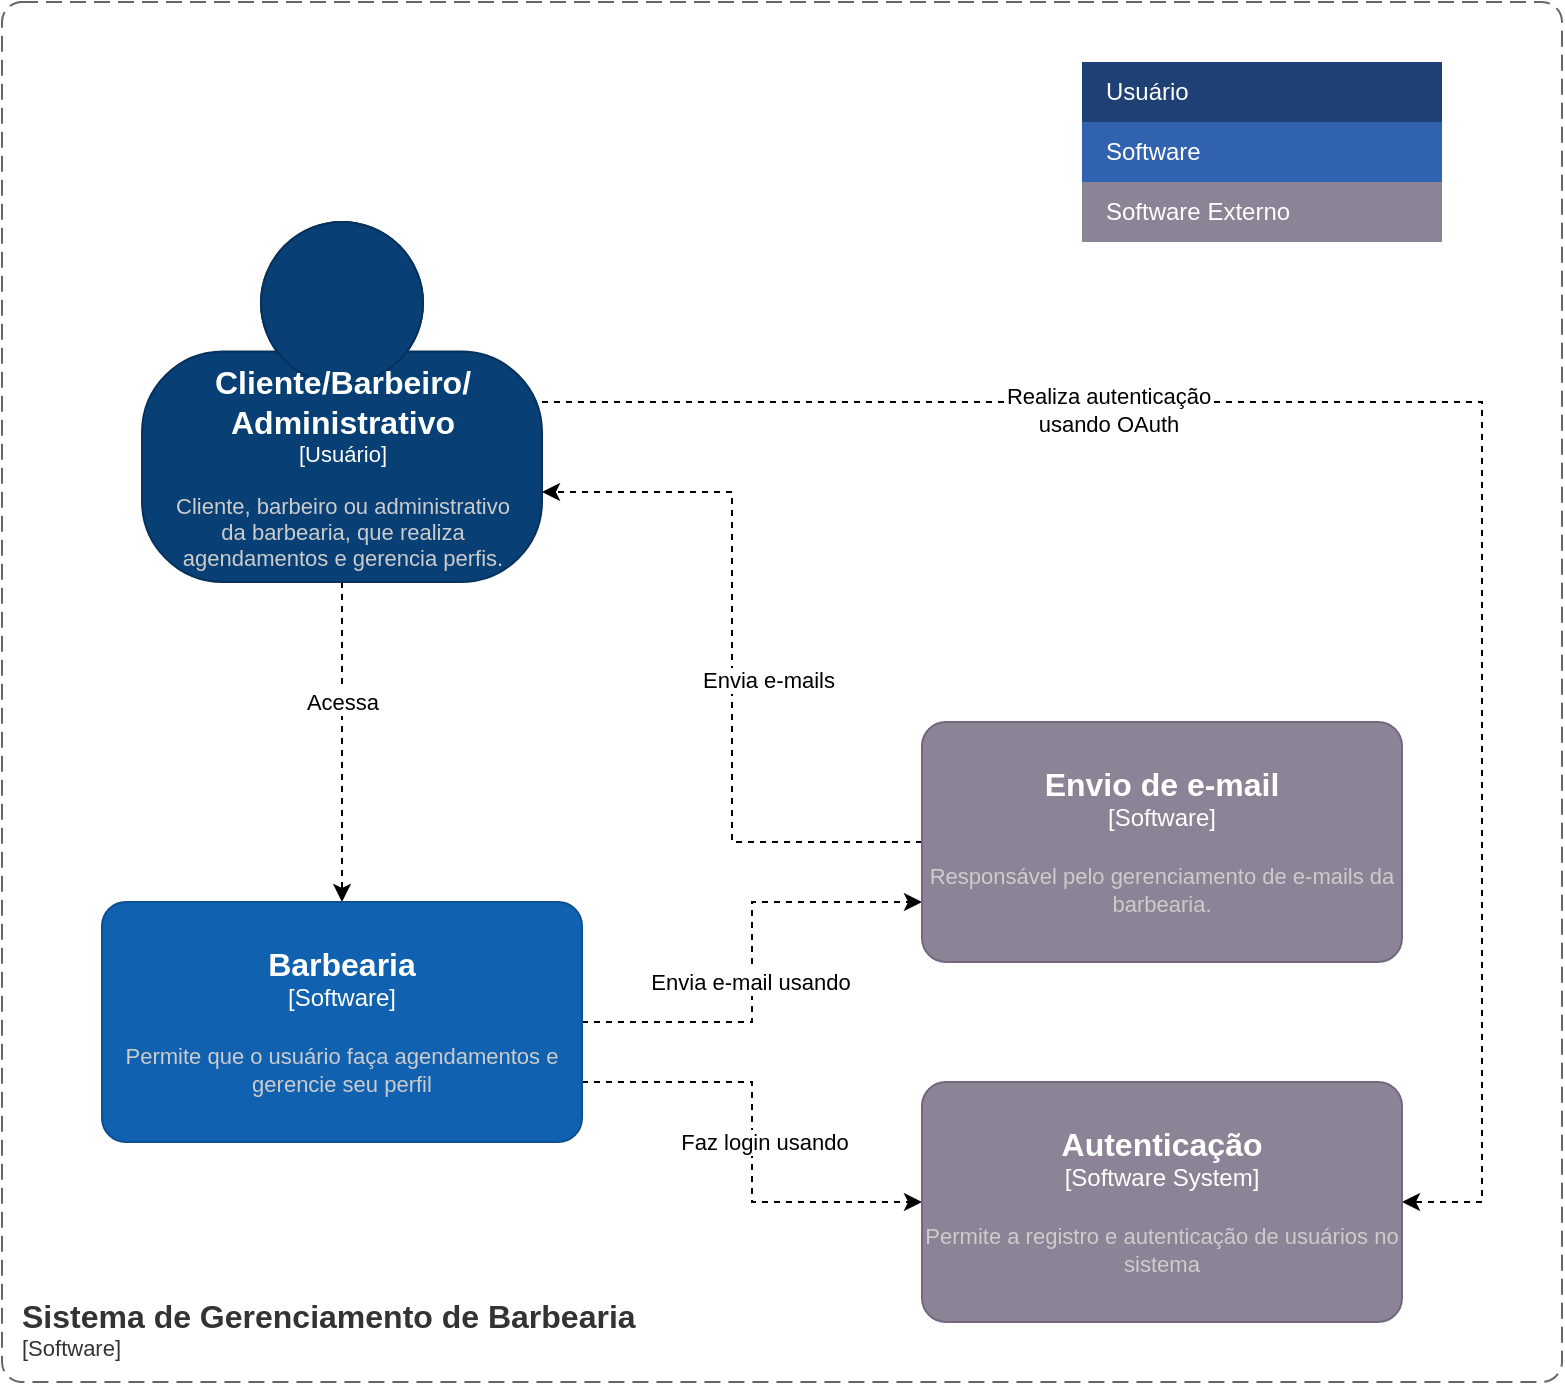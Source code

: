 <mxfile version="20.0.2" type="github" pages="2">
  <diagram id="SJYq0vRGyTxBW15Ig3tl" name="Page-1">
    <mxGraphModel dx="1303" dy="727" grid="1" gridSize="10" guides="1" tooltips="1" connect="1" arrows="1" fold="1" page="1" pageScale="1" pageWidth="827" pageHeight="1169" math="0" shadow="0">
      <root>
        <mxCell id="0" />
        <mxCell id="1" parent="0" />
        <mxCell id="z2qHH6NKSAuSoA0FN9pO-17" style="edgeStyle=orthogonalEdgeStyle;rounded=0;orthogonalLoop=1;jettySize=auto;html=1;entryX=1;entryY=0.5;entryDx=0;entryDy=0;entryPerimeter=0;strokeColor=default;dashed=1;" edge="1" parent="1" source="z2qHH6NKSAuSoA0FN9pO-1" target="z2qHH6NKSAuSoA0FN9pO-13">
          <mxGeometry relative="1" as="geometry">
            <Array as="points">
              <mxPoint x="780" y="470" />
              <mxPoint x="780" y="870" />
            </Array>
          </mxGeometry>
        </mxCell>
        <mxCell id="z2qHH6NKSAuSoA0FN9pO-31" style="edgeStyle=orthogonalEdgeStyle;rounded=0;orthogonalLoop=1;jettySize=auto;html=1;dashed=1;" edge="1" parent="1" source="z2qHH6NKSAuSoA0FN9pO-1" target="z2qHH6NKSAuSoA0FN9pO-2">
          <mxGeometry relative="1" as="geometry" />
        </mxCell>
        <mxCell id="z2qHH6NKSAuSoA0FN9pO-32" value="Acessa" style="edgeLabel;html=1;align=center;verticalAlign=middle;resizable=0;points=[];" vertex="1" connectable="0" parent="z2qHH6NKSAuSoA0FN9pO-31">
          <mxGeometry x="-0.254" relative="1" as="geometry">
            <mxPoint as="offset" />
          </mxGeometry>
        </mxCell>
        <object placeholders="1" c4Name="Cliente/Barbeiro/&#xa;Administrativo" c4Type="Usuário" c4Description="Cliente, barbeiro ou administrativo &#xa;da barbearia, que realiza&#xa; agendamentos e gerencia perfis." label="&lt;font style=&quot;font-size: 16px&quot;&gt;&lt;b&gt;%c4Name%&lt;/b&gt;&lt;/font&gt;&lt;div&gt;[%c4Type%]&lt;/div&gt;&lt;br&gt;&lt;div&gt;&lt;font style=&quot;font-size: 11px&quot;&gt;&lt;font color=&quot;#cccccc&quot;&gt;%c4Description%&lt;/font&gt;&lt;/div&gt;" id="z2qHH6NKSAuSoA0FN9pO-1">
          <mxCell style="html=1;fontSize=11;dashed=0;whitespace=wrap;fillColor=#083F75;strokeColor=#06315C;fontColor=#ffffff;shape=mxgraph.c4.person2;align=center;metaEdit=1;points=[[0.5,0,0],[1,0.5,0],[1,0.75,0],[0.75,1,0],[0.5,1,0],[0.25,1,0],[0,0.75,0],[0,0.5,0]];resizable=0;" vertex="1" parent="1">
            <mxGeometry x="110" y="380" width="200" height="180" as="geometry" />
          </mxCell>
        </object>
        <mxCell id="z2qHH6NKSAuSoA0FN9pO-26" style="edgeStyle=orthogonalEdgeStyle;rounded=0;orthogonalLoop=1;jettySize=auto;html=1;entryX=0;entryY=0.75;entryDx=0;entryDy=0;entryPerimeter=0;dashed=1;" edge="1" parent="1" source="z2qHH6NKSAuSoA0FN9pO-2" target="z2qHH6NKSAuSoA0FN9pO-3">
          <mxGeometry relative="1" as="geometry" />
        </mxCell>
        <mxCell id="z2qHH6NKSAuSoA0FN9pO-27" value="Envia e-mail usando" style="edgeLabel;html=1;align=center;verticalAlign=middle;resizable=0;points=[];" vertex="1" connectable="0" parent="z2qHH6NKSAuSoA0FN9pO-26">
          <mxGeometry x="-0.273" y="-1" relative="1" as="geometry">
            <mxPoint y="-21" as="offset" />
          </mxGeometry>
        </mxCell>
        <mxCell id="z2qHH6NKSAuSoA0FN9pO-29" style="edgeStyle=orthogonalEdgeStyle;rounded=0;orthogonalLoop=1;jettySize=auto;html=1;exitX=1;exitY=0.75;exitDx=0;exitDy=0;exitPerimeter=0;entryX=0;entryY=0.5;entryDx=0;entryDy=0;entryPerimeter=0;dashed=1;" edge="1" parent="1" source="z2qHH6NKSAuSoA0FN9pO-2" target="z2qHH6NKSAuSoA0FN9pO-13">
          <mxGeometry relative="1" as="geometry" />
        </mxCell>
        <mxCell id="z2qHH6NKSAuSoA0FN9pO-30" value="Faz login usando" style="edgeLabel;html=1;align=center;verticalAlign=middle;resizable=0;points=[];" vertex="1" connectable="0" parent="z2qHH6NKSAuSoA0FN9pO-29">
          <mxGeometry x="0.307" y="4" relative="1" as="geometry">
            <mxPoint y="-26" as="offset" />
          </mxGeometry>
        </mxCell>
        <object placeholders="1" c4Name="Barbearia" c4Type="Software" c4Description="Permite que o usuário faça agendamentos e gerencie seu perfil" label="&lt;font style=&quot;font-size: 16px&quot;&gt;&lt;b&gt;%c4Name%&lt;/b&gt;&lt;/font&gt;&lt;div&gt;[%c4Type%]&lt;/div&gt;&lt;br&gt;&lt;div&gt;&lt;font style=&quot;font-size: 11px&quot;&gt;&lt;font color=&quot;#cccccc&quot;&gt;%c4Description%&lt;/font&gt;&lt;/div&gt;" id="z2qHH6NKSAuSoA0FN9pO-2">
          <mxCell style="rounded=1;whiteSpace=wrap;html=1;labelBackgroundColor=none;fillColor=#1061B0;fontColor=#ffffff;align=center;arcSize=10;strokeColor=#0D5091;metaEdit=1;resizable=0;points=[[0.25,0,0],[0.5,0,0],[0.75,0,0],[1,0.25,0],[1,0.5,0],[1,0.75,0],[0.75,1,0],[0.5,1,0],[0.25,1,0],[0,0.75,0],[0,0.5,0],[0,0.25,0]];" vertex="1" parent="1">
            <mxGeometry x="90" y="720" width="240" height="120" as="geometry" />
          </mxCell>
        </object>
        <mxCell id="z2qHH6NKSAuSoA0FN9pO-21" style="edgeStyle=orthogonalEdgeStyle;rounded=0;orthogonalLoop=1;jettySize=auto;html=1;entryX=1;entryY=0.75;entryDx=0;entryDy=0;entryPerimeter=0;dashed=1;" edge="1" parent="1" source="z2qHH6NKSAuSoA0FN9pO-3" target="z2qHH6NKSAuSoA0FN9pO-1">
          <mxGeometry relative="1" as="geometry" />
        </mxCell>
        <object placeholders="1" c4Name="Envio de e-mail" c4Type="Software" c4Description="Responsável pelo gerenciamento de e-mails da barbearia." label="&lt;font style=&quot;font-size: 16px&quot;&gt;&lt;b&gt;%c4Name%&lt;/b&gt;&lt;/font&gt;&lt;div&gt;[%c4Type%]&lt;/div&gt;&lt;br&gt;&lt;div&gt;&lt;font style=&quot;font-size: 11px&quot;&gt;&lt;font color=&quot;#cccccc&quot;&gt;%c4Description%&lt;/font&gt;&lt;/div&gt;" id="z2qHH6NKSAuSoA0FN9pO-3">
          <mxCell style="rounded=1;whiteSpace=wrap;html=1;labelBackgroundColor=none;fillColor=#8C8496;fontColor=#ffffff;align=center;arcSize=10;strokeColor=#736782;metaEdit=1;resizable=0;points=[[0.25,0,0],[0.5,0,0],[0.75,0,0],[1,0.25,0],[1,0.5,0],[1,0.75,0],[0.75,1,0],[0.5,1,0],[0.25,1,0],[0,0.75,0],[0,0.5,0],[0,0.25,0]];" vertex="1" parent="1">
            <mxGeometry x="500" y="630" width="240" height="120" as="geometry" />
          </mxCell>
        </object>
        <mxCell id="z2qHH6NKSAuSoA0FN9pO-6" value="" style="shape=table;html=1;whiteSpace=wrap;startSize=0;container=1;collapsible=0;childLayout=tableLayout;fillColor=none;align=left;spacingLeft=10;strokeColor=none;rounded=1;arcSize=11;fontColor=#FFFFFF;resizable=0;points=[[0.25,0,0],[0.5,0,0],[0.75,0,0],[1,0.25,0],[1,0.5,0],[1,0.75,0],[0.75,1,0],[0.5,1,0],[0.25,1,0],[0,0.75,0],[0,0.5,0],[0,0.25,0]];" vertex="1" parent="1">
          <mxGeometry x="580" y="300" width="180" height="90" as="geometry" />
        </mxCell>
        <mxCell id="z2qHH6NKSAuSoA0FN9pO-7" value="Usuário" style="shape=partialRectangle;html=1;whiteSpace=wrap;connectable=0;fillColor=#1E4074;top=0;left=0;bottom=0;right=0;overflow=hidden;pointerEvents=1;align=left;spacingLeft=10;strokeColor=none;fontColor=#FFFFFF;" vertex="1" parent="z2qHH6NKSAuSoA0FN9pO-6">
          <mxGeometry width="180" height="30" as="geometry" />
        </mxCell>
        <mxCell id="z2qHH6NKSAuSoA0FN9pO-8" value="Software" style="shape=partialRectangle;html=1;whiteSpace=wrap;connectable=0;fillColor=#3162AF;top=0;left=0;bottom=0;right=0;overflow=hidden;pointerEvents=1;align=left;spacingLeft=10;fontColor=#FFFFFF;" vertex="1" parent="z2qHH6NKSAuSoA0FN9pO-6">
          <mxGeometry y="30" width="180" height="30" as="geometry" />
        </mxCell>
        <mxCell id="z2qHH6NKSAuSoA0FN9pO-12" value="Software Externo" style="shape=partialRectangle;html=1;whiteSpace=wrap;connectable=0;fillColor=#8B8496;top=0;left=0;bottom=0;right=0;overflow=hidden;pointerEvents=1;align=left;spacingLeft=10;fontColor=#FFFFFF;" vertex="1" parent="z2qHH6NKSAuSoA0FN9pO-6">
          <mxGeometry y="60" width="180" height="30" as="geometry" />
        </mxCell>
        <object placeholders="1" c4Name="Autenticação" c4Type="Software System" c4Description="Permite a registro e autenticação de usuários no sistema" label="&lt;font style=&quot;font-size: 16px&quot;&gt;&lt;b&gt;%c4Name%&lt;/b&gt;&lt;/font&gt;&lt;div&gt;[%c4Type%]&lt;/div&gt;&lt;br&gt;&lt;div&gt;&lt;font style=&quot;font-size: 11px&quot;&gt;&lt;font color=&quot;#cccccc&quot;&gt;%c4Description%&lt;/font&gt;&lt;/div&gt;" id="z2qHH6NKSAuSoA0FN9pO-13">
          <mxCell style="rounded=1;whiteSpace=wrap;html=1;labelBackgroundColor=none;fillColor=#8C8496;fontColor=#ffffff;align=center;arcSize=10;strokeColor=#736782;metaEdit=1;resizable=0;points=[[0.25,0,0],[0.5,0,0],[0.75,0,0],[1,0.25,0],[1,0.5,0],[1,0.75,0],[0.75,1,0],[0.5,1,0],[0.25,1,0],[0,0.75,0],[0,0.5,0],[0,0.25,0]];" vertex="1" parent="1">
            <mxGeometry x="500" y="810" width="240" height="120" as="geometry" />
          </mxCell>
        </object>
        <mxCell id="z2qHH6NKSAuSoA0FN9pO-18" value="Realiza autenticação &lt;br&gt;usando OAuth" style="edgeLabel;html=1;align=center;verticalAlign=middle;resizable=0;points=[];" vertex="1" connectable="0" parent="1">
          <mxGeometry x="630" y="449.997" as="geometry">
            <mxPoint x="-37" y="24" as="offset" />
          </mxGeometry>
        </mxCell>
        <mxCell id="z2qHH6NKSAuSoA0FN9pO-23" value="Envia e-mails" style="edgeLabel;html=1;align=center;verticalAlign=middle;resizable=0;points=[];" vertex="1" connectable="0" parent="1">
          <mxGeometry x="460" y="584.997" as="geometry">
            <mxPoint x="-37" y="24" as="offset" />
          </mxGeometry>
        </mxCell>
        <object placeholders="1" c4Name="Sistema de Gerenciamento de Barbearia" c4Type="SystemScopeBoundary" c4Application="Software" label="&lt;font style=&quot;font-size: 16px&quot;&gt;&lt;b&gt;&lt;div style=&quot;text-align: left&quot;&gt;%c4Name%&lt;/div&gt;&lt;/b&gt;&lt;/font&gt;&lt;div style=&quot;text-align: left&quot;&gt;[%c4Application%]&lt;/div&gt;" id="L4oWX0LYFZDwlofV5rDA-1">
          <mxCell style="rounded=1;fontSize=11;whiteSpace=wrap;html=1;dashed=1;arcSize=20;fillColor=none;strokeColor=#666666;fontColor=#333333;labelBackgroundColor=none;align=left;verticalAlign=bottom;labelBorderColor=none;spacingTop=0;spacing=10;dashPattern=8 4;metaEdit=1;rotatable=0;perimeter=rectanglePerimeter;noLabel=0;labelPadding=0;allowArrows=0;connectable=0;expand=0;recursiveResize=0;editable=1;pointerEvents=0;absoluteArcSize=1;points=[[0.25,0,0],[0.5,0,0],[0.75,0,0],[1,0.25,0],[1,0.5,0],[1,0.75,0],[0.75,1,0],[0.5,1,0],[0.25,1,0],[0,0.75,0],[0,0.5,0],[0,0.25,0]];" vertex="1" parent="1">
            <mxGeometry x="40" y="270" width="780" height="690" as="geometry" />
          </mxCell>
        </object>
      </root>
    </mxGraphModel>
  </diagram>
  <diagram id="psk5ZqPssRawnK8HR1L4" name="Page-2">
    <mxGraphModel dx="1422" dy="793" grid="1" gridSize="10" guides="1" tooltips="1" connect="1" arrows="1" fold="1" page="1" pageScale="1" pageWidth="827" pageHeight="1169" math="0" shadow="0">
      <root>
        <mxCell id="0" />
        <mxCell id="1" parent="0" />
        <object placeholders="1" c4Name="Barbearia" c4Type="SystemScopeBoundary" c4Application="Software" label="&lt;font style=&quot;font-size: 16px&quot;&gt;&lt;b&gt;&lt;div style=&quot;text-align: left&quot;&gt;%c4Name%&lt;/div&gt;&lt;/b&gt;&lt;/font&gt;&lt;div style=&quot;text-align: left&quot;&gt;[%c4Application%]&lt;/div&gt;" id="kS4--aI0hWjQyFnb4FVj-1">
          <mxCell style="rounded=1;fontSize=11;whiteSpace=wrap;html=1;dashed=1;arcSize=20;fillColor=none;strokeColor=#666666;fontColor=#333333;labelBackgroundColor=none;align=left;verticalAlign=bottom;labelBorderColor=none;spacingTop=0;spacing=10;dashPattern=8 4;metaEdit=1;rotatable=0;perimeter=rectanglePerimeter;noLabel=0;labelPadding=0;allowArrows=0;connectable=0;expand=0;recursiveResize=0;editable=1;pointerEvents=0;absoluteArcSize=1;points=[[0.25,0,0],[0.5,0,0],[0.75,0,0],[1,0.25,0],[1,0.5,0],[1,0.75,0],[0.75,1,0],[0.5,1,0],[0.25,1,0],[0,0.75,0],[0,0.5,0],[0,0.25,0]];" vertex="1" parent="1">
            <mxGeometry x="40" y="420" width="610" height="450" as="geometry" />
          </mxCell>
        </object>
        <object placeholders="1" c4Name="Envio de e-mail" c4Type="Software" c4Description="Responsável pelo gerenciamento de e-mails da barbearia." label="&lt;font style=&quot;font-size: 16px&quot;&gt;&lt;b&gt;%c4Name%&lt;/b&gt;&lt;/font&gt;&lt;div&gt;[%c4Type%]&lt;/div&gt;&lt;br&gt;&lt;div&gt;&lt;font style=&quot;font-size: 11px&quot;&gt;&lt;font color=&quot;#cccccc&quot;&gt;%c4Description%&lt;/font&gt;&lt;/div&gt;" id="M_sNcbHjkidYX5QA2_2u-1">
          <mxCell style="rounded=1;whiteSpace=wrap;html=1;labelBackgroundColor=none;fillColor=#8C8496;fontColor=#ffffff;align=center;arcSize=10;strokeColor=#736782;metaEdit=1;resizable=0;points=[[0.25,0,0],[0.5,0,0],[0.75,0,0],[1,0.25,0],[1,0.5,0],[1,0.75,0],[0.75,1,0],[0.5,1,0],[0.25,1,0],[0,0.75,0],[0,0.5,0],[0,0.25,0]];" vertex="1" parent="1">
            <mxGeometry x="700" y="460" width="240" height="120" as="geometry" />
          </mxCell>
        </object>
        <object placeholders="1" c4Name="Autenticação" c4Type="Software System" c4Description="Permite a registro e autenticação de usuários no sistema" label="&lt;font style=&quot;font-size: 16px&quot;&gt;&lt;b&gt;%c4Name%&lt;/b&gt;&lt;/font&gt;&lt;div&gt;[%c4Type%]&lt;/div&gt;&lt;br&gt;&lt;div&gt;&lt;font style=&quot;font-size: 11px&quot;&gt;&lt;font color=&quot;#cccccc&quot;&gt;%c4Description%&lt;/font&gt;&lt;/div&gt;" id="N9J5H7nZtcdLMY5BokfV-1">
          <mxCell style="rounded=1;whiteSpace=wrap;html=1;labelBackgroundColor=none;fillColor=#8C8496;fontColor=#ffffff;align=center;arcSize=10;strokeColor=#736782;metaEdit=1;resizable=0;points=[[0.25,0,0],[0.5,0,0],[0.75,0,0],[1,0.25,0],[1,0.5,0],[1,0.75,0],[0.75,1,0],[0.5,1,0],[0.25,1,0],[0,0.75,0],[0,0.5,0],[0,0.25,0]];" vertex="1" parent="1">
            <mxGeometry x="700" y="690" width="240" height="120" as="geometry" />
          </mxCell>
        </object>
        <mxCell id="asInBcc3-tb3e0pgfLFn-13" style="edgeStyle=orthogonalEdgeStyle;rounded=0;orthogonalLoop=1;jettySize=auto;html=1;dashed=1;strokeColor=default;" edge="1" parent="1" source="asInBcc3-tb3e0pgfLFn-1" target="asInBcc3-tb3e0pgfLFn-2">
          <mxGeometry relative="1" as="geometry">
            <Array as="points">
              <mxPoint x="340" y="390" />
              <mxPoint x="510" y="390" />
            </Array>
          </mxGeometry>
        </mxCell>
        <object placeholders="1" c4Name="Cliente/Barbeiro/&#xa;Administrativo" c4Type="Usuário" c4Description="Cliente, barbeiro ou administrativo &#xa;da barbearia, que realiza&#xa; agendamentos e gerencia perfis." label="&lt;font style=&quot;font-size: 16px&quot;&gt;&lt;b&gt;%c4Name%&lt;/b&gt;&lt;/font&gt;&lt;div&gt;[%c4Type%]&lt;/div&gt;&lt;br&gt;&lt;div&gt;&lt;font style=&quot;font-size: 11px&quot;&gt;&lt;font color=&quot;#cccccc&quot;&gt;%c4Description%&lt;/font&gt;&lt;/div&gt;" id="asInBcc3-tb3e0pgfLFn-1">
          <mxCell style="html=1;fontSize=11;dashed=0;whitespace=wrap;fillColor=#083F75;strokeColor=#06315C;fontColor=#ffffff;shape=mxgraph.c4.person2;align=center;metaEdit=1;points=[[0.5,0,0],[1,0.5,0],[1,0.75,0],[0.75,1,0],[0.5,1,0],[0.25,1,0],[0,0.75,0],[0,0.5,0]];resizable=0;" vertex="1" parent="1">
            <mxGeometry x="240" y="170" width="200" height="180" as="geometry" />
          </mxCell>
        </object>
        <mxCell id="asInBcc3-tb3e0pgfLFn-8" style="edgeStyle=orthogonalEdgeStyle;rounded=0;orthogonalLoop=1;jettySize=auto;html=1;entryX=0.5;entryY=0;entryDx=0;entryDy=0;entryPerimeter=0;dashed=1;strokeColor=default;" edge="1" parent="1" source="asInBcc3-tb3e0pgfLFn-2" target="asInBcc3-tb3e0pgfLFn-4">
          <mxGeometry relative="1" as="geometry" />
        </mxCell>
        <mxCell id="asInBcc3-tb3e0pgfLFn-9" value="Realiza chamadas&lt;br&gt;(Http/Json)" style="edgeLabel;html=1;align=center;verticalAlign=middle;resizable=0;points=[];" vertex="1" connectable="0" parent="asInBcc3-tb3e0pgfLFn-8">
          <mxGeometry x="0.114" y="-2" relative="1" as="geometry">
            <mxPoint x="40" y="2" as="offset" />
          </mxGeometry>
        </mxCell>
        <object placeholders="1" c4Name="Single-Page Aplication" c4Type="Container" c4Technology="JavaScript, React" c4Description="Permite acesso à agenda da barbearia, seus perfis, e ferramentas de gestão" label="&lt;font style=&quot;font-size: 16px&quot;&gt;&lt;b&gt;%c4Name%&lt;/b&gt;&lt;/font&gt;&lt;div&gt;[%c4Type%: %c4Technology%]&lt;/div&gt;&lt;br&gt;&lt;div&gt;&lt;font style=&quot;font-size: 11px&quot;&gt;&lt;font color=&quot;#E6E6E6&quot;&gt;%c4Description%&lt;/font&gt;&lt;/div&gt;" id="asInBcc3-tb3e0pgfLFn-2">
          <mxCell style="rounded=1;whiteSpace=wrap;html=1;fontSize=11;labelBackgroundColor=none;fillColor=#23A2D9;fontColor=#ffffff;align=center;arcSize=10;strokeColor=#0E7DAD;metaEdit=1;resizable=0;points=[[0.25,0,0],[0.5,0,0],[0.75,0,0],[1,0.25,0],[1,0.5,0],[1,0.75,0],[0.75,1,0],[0.5,1,0],[0.25,1,0],[0,0.75,0],[0,0.5,0],[0,0.25,0]];" vertex="1" parent="1">
            <mxGeometry x="390" y="465" width="240" height="120" as="geometry" />
          </mxCell>
        </object>
        <mxCell id="asInBcc3-tb3e0pgfLFn-11" style="edgeStyle=orthogonalEdgeStyle;rounded=0;orthogonalLoop=1;jettySize=auto;html=1;entryX=0.5;entryY=1;entryDx=0;entryDy=0;entryPerimeter=0;dashed=1;strokeColor=default;" edge="1" parent="1" source="asInBcc3-tb3e0pgfLFn-3" target="asInBcc3-tb3e0pgfLFn-4">
          <mxGeometry relative="1" as="geometry" />
        </mxCell>
        <mxCell id="asInBcc3-tb3e0pgfLFn-12" value="Lê e escreve em" style="edgeLabel;html=1;align=center;verticalAlign=middle;resizable=0;points=[];" vertex="1" connectable="0" parent="asInBcc3-tb3e0pgfLFn-11">
          <mxGeometry x="-0.525" y="4" relative="1" as="geometry">
            <mxPoint x="-36" y="-4" as="offset" />
          </mxGeometry>
        </mxCell>
        <object placeholders="1" c4Name="API" c4Type="Container" c4Technology="Python" c4Description="Permite acesso à agenda da barbearia, seus perfis, e ferramentas de gestão" label="&lt;font style=&quot;font-size: 16px&quot;&gt;&lt;b&gt;%c4Name%&lt;/b&gt;&lt;/font&gt;&lt;div&gt;[%c4Type%: %c4Technology%]&lt;/div&gt;&lt;br&gt;&lt;div&gt;&lt;font style=&quot;font-size: 11px&quot;&gt;&lt;font color=&quot;#E6E6E6&quot;&gt;%c4Description%&lt;/font&gt;&lt;/div&gt;" id="asInBcc3-tb3e0pgfLFn-3">
          <mxCell style="rounded=1;whiteSpace=wrap;html=1;fontSize=11;labelBackgroundColor=none;fillColor=#23A2D9;fontColor=#ffffff;align=center;arcSize=10;strokeColor=#0E7DAD;metaEdit=1;resizable=0;points=[[0.25,0,0],[0.5,0,0],[0.75,0,0],[1,0.25,0],[1,0.5,0],[1,0.75,0],[0.75,1,0],[0.5,1,0],[0.25,1,0],[0,0.75,0],[0,0.5,0],[0,0.25,0]];" vertex="1" parent="1">
            <mxGeometry x="390" y="720" width="240" height="120" as="geometry" />
          </mxCell>
        </object>
        <object placeholders="1" c4Type="Base de dados" c4Container="Container" c4Technology="MySQL" c4Description="Armazenamento dos dados das entidades da aplicação." label="&lt;font style=&quot;font-size: 16px&quot;&gt;&lt;b&gt;%c4Type%&lt;/font&gt;&lt;div&gt;[%c4Container%:&amp;nbsp;%c4Technology%]&lt;/div&gt;&lt;br&gt;&lt;div&gt;&lt;font style=&quot;font-size: 11px&quot;&gt;&lt;font color=&quot;#E6E6E6&quot;&gt;%c4Description%&lt;/font&gt;&lt;/div&gt;" id="asInBcc3-tb3e0pgfLFn-4">
          <mxCell style="shape=cylinder3;size=15;whiteSpace=wrap;html=1;boundedLbl=1;rounded=0;labelBackgroundColor=none;fillColor=#23A2D9;fontSize=12;fontColor=#ffffff;align=center;strokeColor=#0E7DAD;metaEdit=1;points=[[0.5,0,0],[1,0.25,0],[1,0.5,0],[1,0.75,0],[0.5,1,0],[0,0.75,0],[0,0.5,0],[0,0.25,0]];resizable=0;" vertex="1" parent="1">
            <mxGeometry x="80" y="585" width="240" height="120" as="geometry" />
          </mxCell>
        </object>
        <mxCell id="asInBcc3-tb3e0pgfLFn-14" value="Realiza ações em" style="edgeLabel;html=1;align=center;verticalAlign=middle;resizable=0;points=[];" vertex="1" connectable="0" parent="1">
          <mxGeometry x="300" y="530.0" as="geometry">
            <mxPoint x="127" y="-141" as="offset" />
          </mxGeometry>
        </mxCell>
      </root>
    </mxGraphModel>
  </diagram>
</mxfile>
